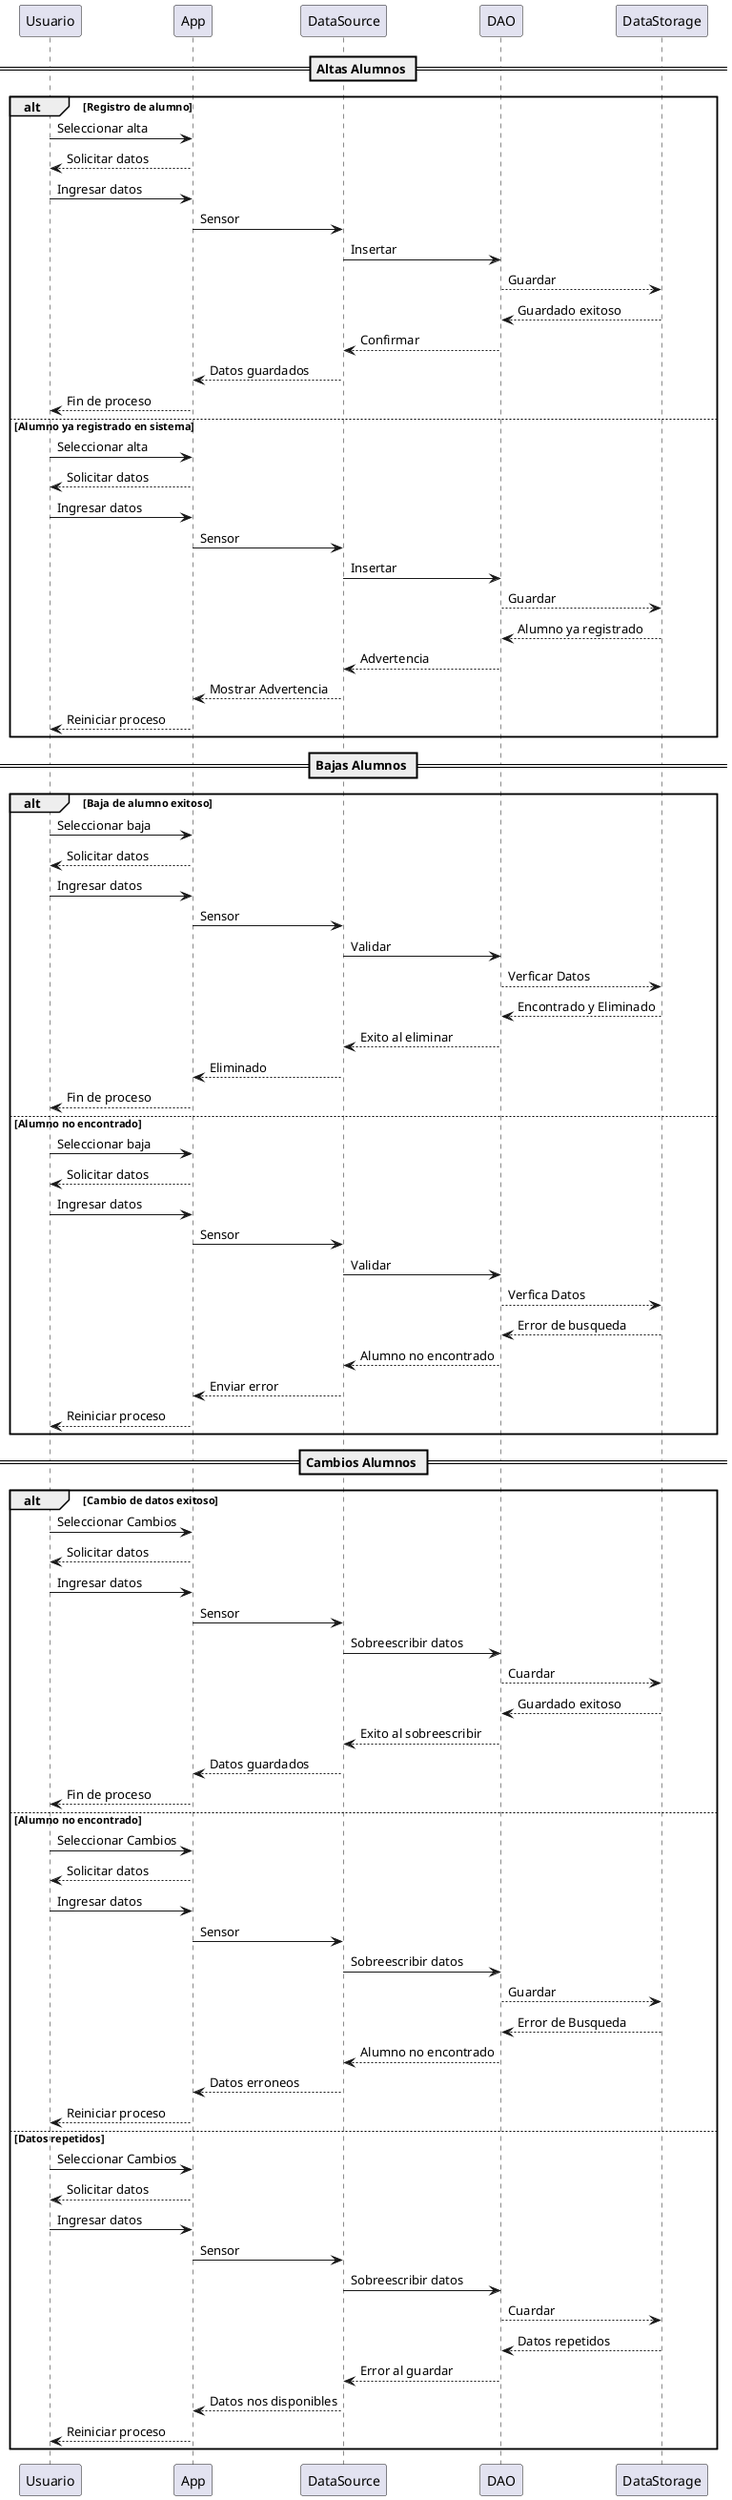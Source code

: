 @startuml

== Altas Alumnos ==

alt Registro de alumno

    Usuario -> App: Seleccionar alta
    App --> Usuario: Solicitar datos
    Usuario -> App: Ingresar datos
    App -> DataSource: Sensor
    DataSource -> DAO: Insertar 
    DAO --> DataStorage: Guardar
    DataStorage --> DAO: Guardado exitoso
    DAO --> DataSource: Confirmar
    DataSource --> App: Datos guardados
    App --> Usuario: Fin de proceso

else Alumno ya registrado en sistema

    Usuario -> App: Seleccionar alta
    App --> Usuario: Solicitar datos
    Usuario -> App: Ingresar datos
    App -> DataSource: Sensor
    DataSource -> DAO: Insertar 
    DAO --> DataStorage: Guardar
    DataStorage --> DAO: Alumno ya registrado
    DAO --> DataSource: Advertencia
    DataSource --> App: Mostrar Advertencia
    App --> Usuario: Reiniciar proceso

end

== Bajas Alumnos ==

alt Baja de alumno exitoso

    Usuario -> App: Seleccionar baja
    App --> Usuario: Solicitar datos
    Usuario -> App: Ingresar datos
    App -> DataSource: Sensor
    DataSource -> DAO: Validar
    DAO --> DataStorage: Verficar Datos
    DataStorage --> DAO: Encontrado y Eliminado
    DAO --> DataSource: Exito al eliminar
    DataSource --> App: Eliminado
    App --> Usuario: Fin de proceso

else Alumno no encontrado

    Usuario -> App: Seleccionar baja
    App --> Usuario: Solicitar datos
    Usuario -> App: Ingresar datos
    App -> DataSource: Sensor
    DataSource -> DAO: Validar
    DAO --> DataStorage: Verfica Datos
    DataStorage --> DAO: Error de busqueda
    DAO --> DataSource: Alumno no encontrado
    DataSource --> App: Enviar error
    App --> Usuario: Reiniciar proceso


end

== Cambios Alumnos ==

alt Cambio de datos exitoso

    Usuario -> App: Seleccionar Cambios
    App --> Usuario: Solicitar datos
    Usuario -> App: Ingresar datos
    App -> DataSource: Sensor
    DataSource -> DAO: Sobreescribir datos
    DAO --> DataStorage: Cuardar
    DataStorage --> DAO: Guardado exitoso
    DAO --> DataSource: Exito al sobreescribir
    DataSource --> App: Datos guardados
    App --> Usuario: Fin de proceso

else Alumno no encontrado

    Usuario -> App: Seleccionar Cambios
    App --> Usuario: Solicitar datos
    Usuario -> App: Ingresar datos
    App -> DataSource: Sensor
    DataSource -> DAO: Sobreescribir datos 
    DAO --> DataStorage:Guardar
    DataStorage --> DAO: Error de Busqueda
    DAO --> DataSource: Alumno no encontrado  
    DataSource --> App: Datos erroneos
    App --> Usuario: Reiniciar proceso

else Datos repetidos

    Usuario -> App: Seleccionar Cambios
    App --> Usuario: Solicitar datos
    Usuario -> App: Ingresar datos
    App -> DataSource: Sensor
    DataSource -> DAO: Sobreescribir datos
    DAO --> DataStorage: Cuardar
    DataStorage --> DAO: Datos repetidos
    DAO --> DataSource: Error al guardar
    DataSource --> App: Datos nos disponibles
    App --> Usuario: Reiniciar proceso

end

@enduml
